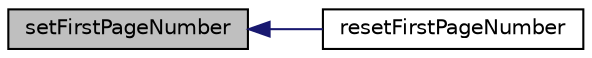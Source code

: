 digraph "setFirstPageNumber"
{
  edge [fontname="Helvetica",fontsize="10",labelfontname="Helvetica",labelfontsize="10"];
  node [fontname="Helvetica",fontsize="10",shape=record];
  rankdir="LR";
  Node51 [label="setFirstPageNumber",height=0.2,width=0.4,color="black", fillcolor="grey75", style="filled", fontcolor="black"];
  Node51 -> Node52 [dir="back",color="midnightblue",fontsize="10",style="solid",fontname="Helvetica"];
  Node52 [label="resetFirstPageNumber",height=0.2,width=0.4,color="black", fillcolor="white", style="filled",URL="$class_p_h_p_excel___worksheet___page_setup.html#a05c51f0b05a946b127ac2bc32bfc471e"];
}
